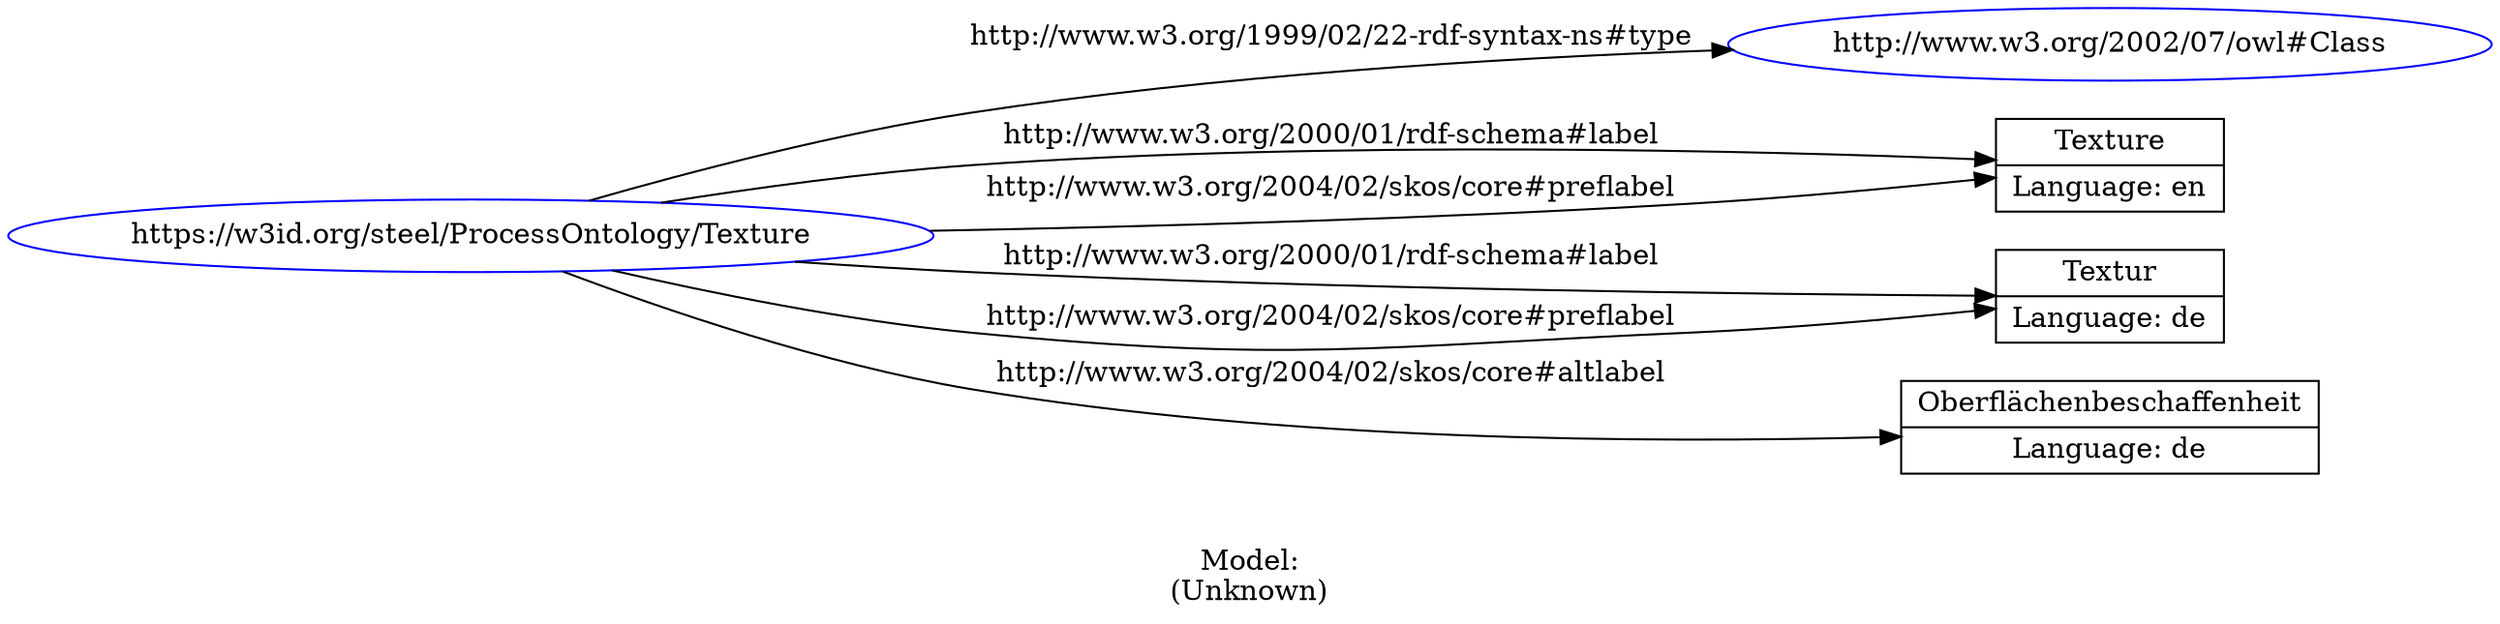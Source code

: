 digraph {
	rankdir = LR;
	charset="utf-8";

	"Rhttps://w3id.org/steel/ProcessOntology/Texture" -> "Rhttp://www.w3.org/2002/07/owl#Class" [ label="http://www.w3.org/1999/02/22-rdf-syntax-ns#type" ];
	"Rhttps://w3id.org/steel/ProcessOntology/Texture" -> "LTexture|Language: en" [ label="http://www.w3.org/2000/01/rdf-schema#label" ];
	"Rhttps://w3id.org/steel/ProcessOntology/Texture" -> "LTextur|Language: de" [ label="http://www.w3.org/2000/01/rdf-schema#label" ];
	"Rhttps://w3id.org/steel/ProcessOntology/Texture" -> "LOberflächenbeschaffenheit|Language: de" [ label="http://www.w3.org/2004/02/skos/core#altlabel" ];
	"Rhttps://w3id.org/steel/ProcessOntology/Texture" -> "LTexture|Language: en" [ label="http://www.w3.org/2004/02/skos/core#preflabel" ];
	"Rhttps://w3id.org/steel/ProcessOntology/Texture" -> "LTextur|Language: de" [ label="http://www.w3.org/2004/02/skos/core#preflabel" ];

	// Resources
	"Rhttps://w3id.org/steel/ProcessOntology/Texture" [ label="https://w3id.org/steel/ProcessOntology/Texture", shape = ellipse, color = blue ];
	"Rhttp://www.w3.org/2002/07/owl#Class" [ label="http://www.w3.org/2002/07/owl#Class", shape = ellipse, color = blue ];

	// Anonymous nodes

	// Literals
	"LTexture|Language: en" [ label="Texture|Language: en", shape = record ];
	"LTextur|Language: de" [ label="Textur|Language: de", shape = record ];
	"LOberflächenbeschaffenheit|Language: de" [ label="Oberflächenbeschaffenheit|Language: de", shape = record ];

	label="\n\nModel:\n(Unknown)";
}
